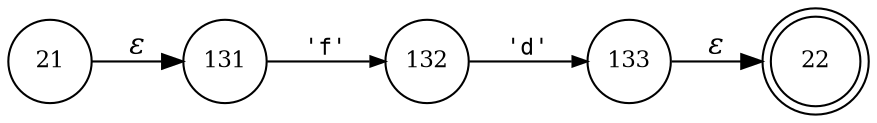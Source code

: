 digraph ATN {
rankdir=LR;
s22[fontsize=11, label="22", shape=doublecircle, fixedsize=true, width=.6];
s131[fontsize=11,label="131", shape=circle, fixedsize=true, width=.55, peripheries=1];
s132[fontsize=11,label="132", shape=circle, fixedsize=true, width=.55, peripheries=1];
s21[fontsize=11,label="21", shape=circle, fixedsize=true, width=.55, peripheries=1];
s133[fontsize=11,label="133", shape=circle, fixedsize=true, width=.55, peripheries=1];
s21 -> s131 [fontname="Times-Italic", label="&epsilon;"];
s131 -> s132 [fontsize=11, fontname="Courier", arrowsize=.7, label = "'f'", arrowhead = normal];
s132 -> s133 [fontsize=11, fontname="Courier", arrowsize=.7, label = "'d'", arrowhead = normal];
s133 -> s22 [fontname="Times-Italic", label="&epsilon;"];
}